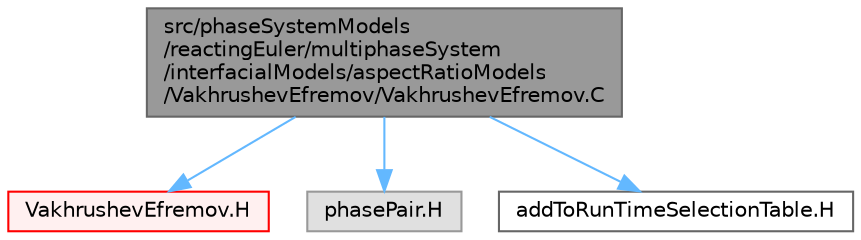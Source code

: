 digraph "src/phaseSystemModels/reactingEuler/multiphaseSystem/interfacialModels/aspectRatioModels/VakhrushevEfremov/VakhrushevEfremov.C"
{
 // LATEX_PDF_SIZE
  bgcolor="transparent";
  edge [fontname=Helvetica,fontsize=10,labelfontname=Helvetica,labelfontsize=10];
  node [fontname=Helvetica,fontsize=10,shape=box,height=0.2,width=0.4];
  Node1 [id="Node000001",label="src/phaseSystemModels\l/reactingEuler/multiphaseSystem\l/interfacialModels/aspectRatioModels\l/VakhrushevEfremov/VakhrushevEfremov.C",height=0.2,width=0.4,color="gray40", fillcolor="grey60", style="filled", fontcolor="black",tooltip=" "];
  Node1 -> Node2 [id="edge1_Node000001_Node000002",color="steelblue1",style="solid",tooltip=" "];
  Node2 [id="Node000002",label="VakhrushevEfremov.H",height=0.2,width=0.4,color="red", fillcolor="#FFF0F0", style="filled",URL="$reactingEuler_2multiphaseSystem_2interfacialModels_2aspectRatioModels_2VakhrushevEfremov_2VakhrushevEfremov_8H.html",tooltip=" "];
  Node1 -> Node4 [id="edge2_Node000001_Node000004",color="steelblue1",style="solid",tooltip=" "];
  Node4 [id="Node000004",label="phasePair.H",height=0.2,width=0.4,color="grey60", fillcolor="#E0E0E0", style="filled",tooltip=" "];
  Node1 -> Node5 [id="edge3_Node000001_Node000005",color="steelblue1",style="solid",tooltip=" "];
  Node5 [id="Node000005",label="addToRunTimeSelectionTable.H",height=0.2,width=0.4,color="grey40", fillcolor="white", style="filled",URL="$addToRunTimeSelectionTable_8H.html",tooltip="Macros for easy insertion into run-time selection tables."];
}
